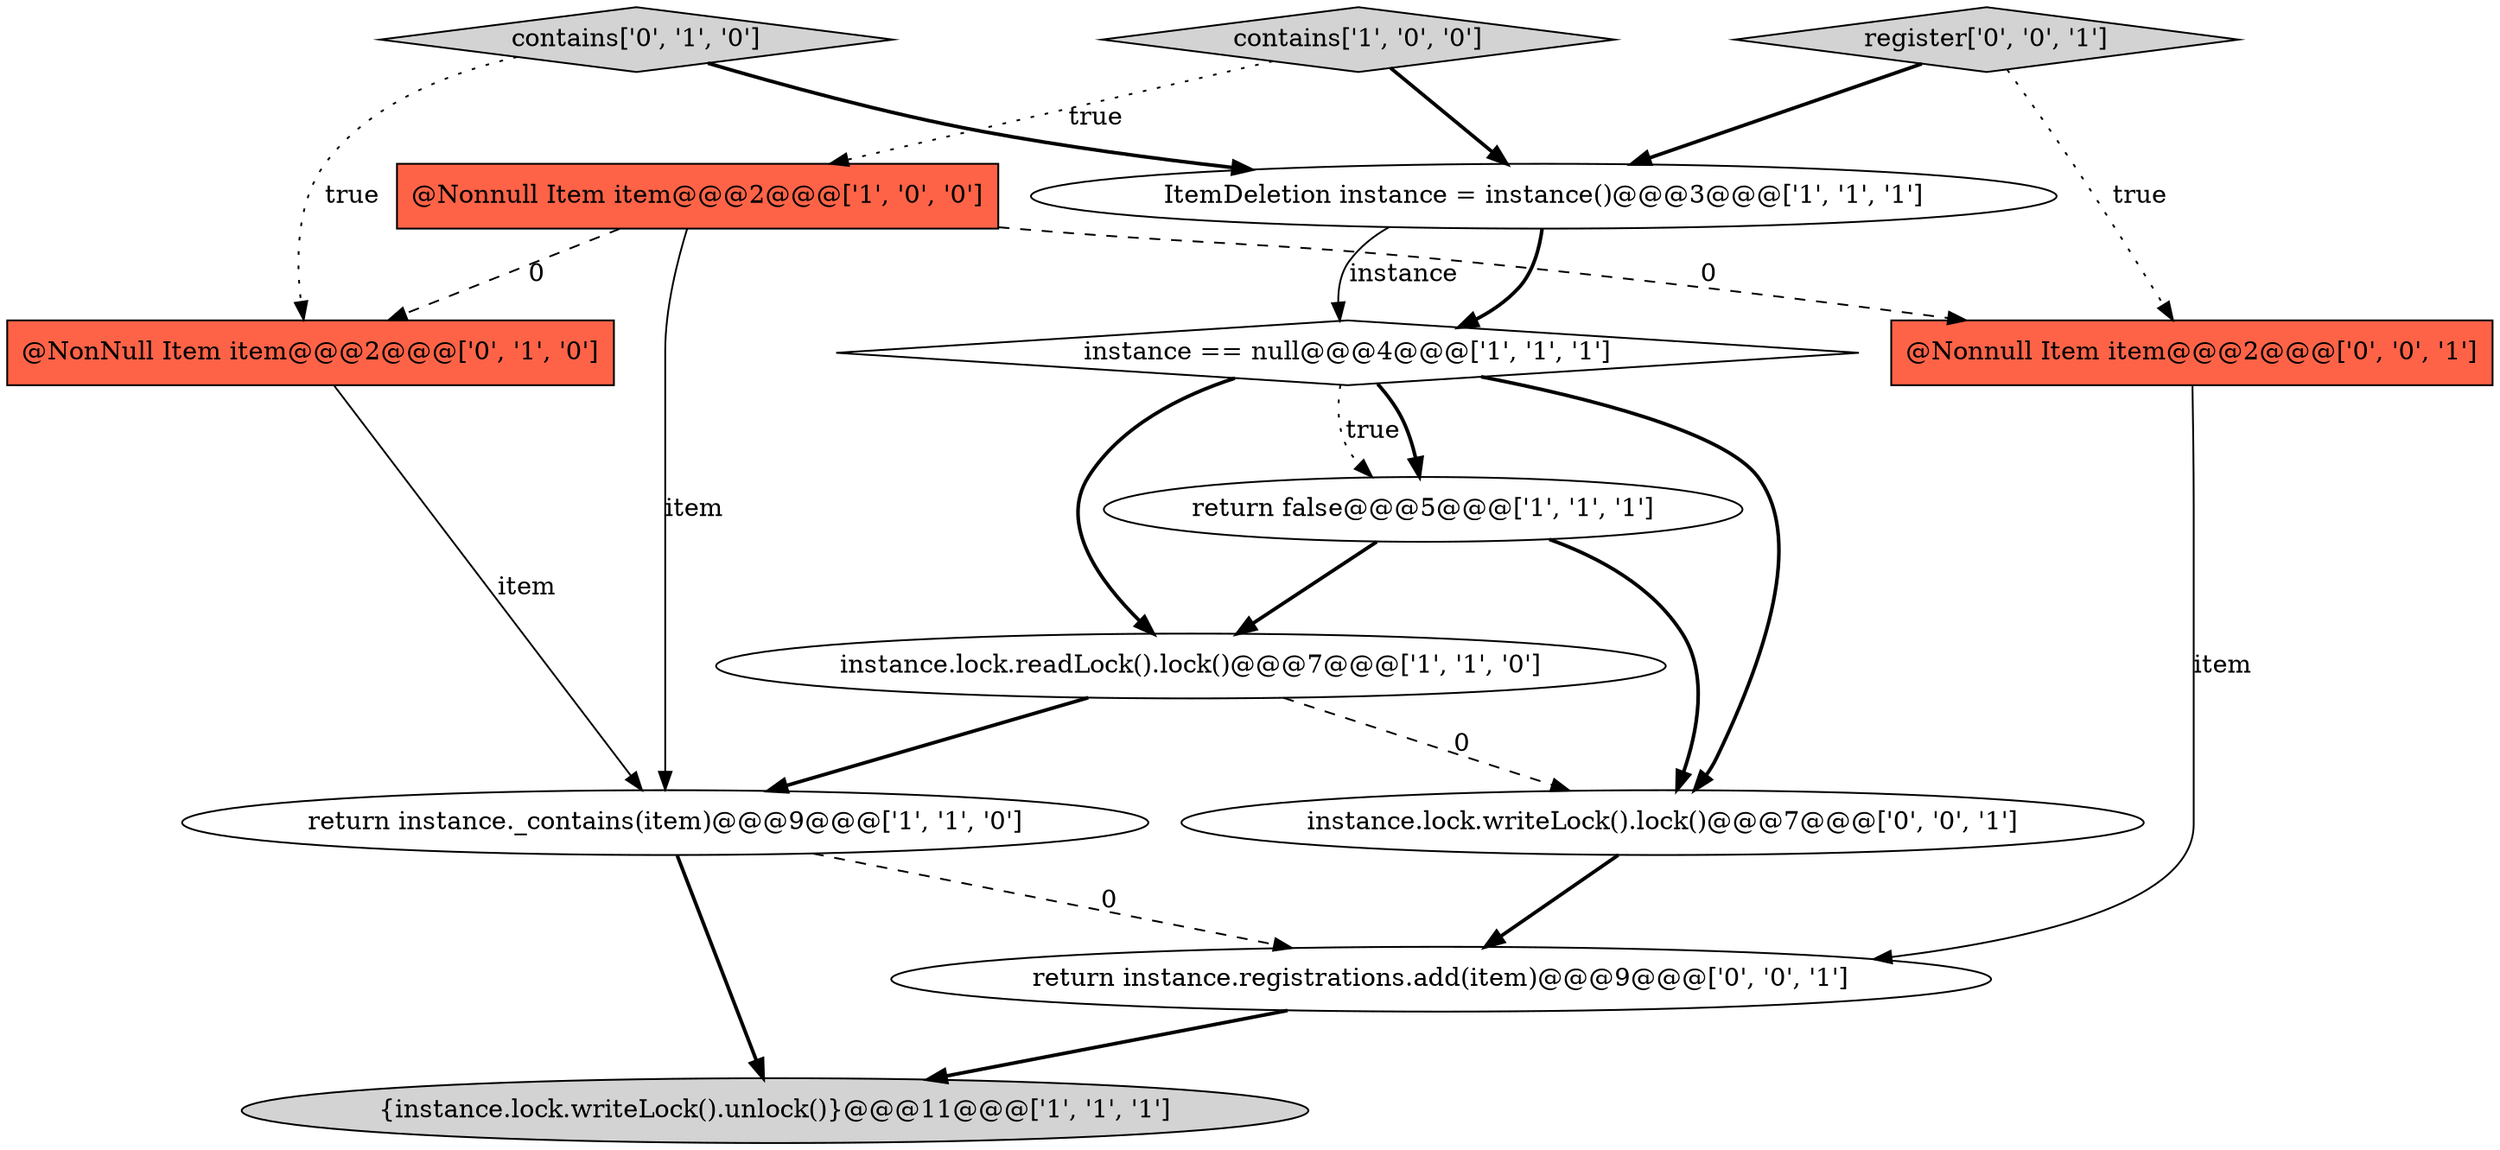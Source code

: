 digraph {
4 [style = filled, label = "contains['1', '0', '0']", fillcolor = lightgray, shape = diamond image = "AAA0AAABBB1BBB"];
8 [style = filled, label = "@NonNull Item item@@@2@@@['0', '1', '0']", fillcolor = tomato, shape = box image = "AAA1AAABBB2BBB"];
3 [style = filled, label = "instance == null@@@4@@@['1', '1', '1']", fillcolor = white, shape = diamond image = "AAA0AAABBB1BBB"];
11 [style = filled, label = "return instance.registrations.add(item)@@@9@@@['0', '0', '1']", fillcolor = white, shape = ellipse image = "AAA0AAABBB3BBB"];
1 [style = filled, label = "return instance._contains(item)@@@9@@@['1', '1', '0']", fillcolor = white, shape = ellipse image = "AAA0AAABBB1BBB"];
12 [style = filled, label = "instance.lock.writeLock().lock()@@@7@@@['0', '0', '1']", fillcolor = white, shape = ellipse image = "AAA0AAABBB3BBB"];
0 [style = filled, label = "ItemDeletion instance = instance()@@@3@@@['1', '1', '1']", fillcolor = white, shape = ellipse image = "AAA0AAABBB1BBB"];
5 [style = filled, label = "instance.lock.readLock().lock()@@@7@@@['1', '1', '0']", fillcolor = white, shape = ellipse image = "AAA0AAABBB1BBB"];
9 [style = filled, label = "contains['0', '1', '0']", fillcolor = lightgray, shape = diamond image = "AAA0AAABBB2BBB"];
2 [style = filled, label = "{instance.lock.writeLock().unlock()}@@@11@@@['1', '1', '1']", fillcolor = lightgray, shape = ellipse image = "AAA0AAABBB1BBB"];
6 [style = filled, label = "@Nonnull Item item@@@2@@@['1', '0', '0']", fillcolor = tomato, shape = box image = "AAA1AAABBB1BBB"];
7 [style = filled, label = "return false@@@5@@@['1', '1', '1']", fillcolor = white, shape = ellipse image = "AAA0AAABBB1BBB"];
10 [style = filled, label = "@Nonnull Item item@@@2@@@['0', '0', '1']", fillcolor = tomato, shape = box image = "AAA0AAABBB3BBB"];
13 [style = filled, label = "register['0', '0', '1']", fillcolor = lightgray, shape = diamond image = "AAA0AAABBB3BBB"];
4->6 [style = dotted, label="true"];
0->3 [style = bold, label=""];
3->7 [style = dotted, label="true"];
6->8 [style = dashed, label="0"];
5->12 [style = dashed, label="0"];
9->0 [style = bold, label=""];
7->12 [style = bold, label=""];
12->11 [style = bold, label=""];
8->1 [style = solid, label="item"];
3->12 [style = bold, label=""];
10->11 [style = solid, label="item"];
13->10 [style = dotted, label="true"];
11->2 [style = bold, label=""];
4->0 [style = bold, label=""];
6->1 [style = solid, label="item"];
6->10 [style = dashed, label="0"];
9->8 [style = dotted, label="true"];
5->1 [style = bold, label=""];
3->5 [style = bold, label=""];
7->5 [style = bold, label=""];
3->7 [style = bold, label=""];
1->11 [style = dashed, label="0"];
1->2 [style = bold, label=""];
0->3 [style = solid, label="instance"];
13->0 [style = bold, label=""];
}
